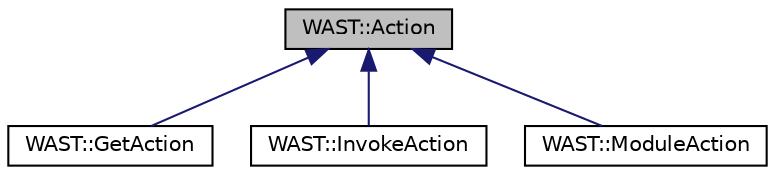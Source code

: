 digraph "WAST::Action"
{
  edge [fontname="Helvetica",fontsize="10",labelfontname="Helvetica",labelfontsize="10"];
  node [fontname="Helvetica",fontsize="10",shape=record];
  Node0 [label="WAST::Action",height=0.2,width=0.4,color="black", fillcolor="grey75", style="filled", fontcolor="black"];
  Node0 -> Node1 [dir="back",color="midnightblue",fontsize="10",style="solid",fontname="Helvetica"];
  Node1 [label="WAST::GetAction",height=0.2,width=0.4,color="black", fillcolor="white", style="filled",URL="$struct_w_a_s_t_1_1_get_action.html"];
  Node0 -> Node2 [dir="back",color="midnightblue",fontsize="10",style="solid",fontname="Helvetica"];
  Node2 [label="WAST::InvokeAction",height=0.2,width=0.4,color="black", fillcolor="white", style="filled",URL="$struct_w_a_s_t_1_1_invoke_action.html"];
  Node0 -> Node3 [dir="back",color="midnightblue",fontsize="10",style="solid",fontname="Helvetica"];
  Node3 [label="WAST::ModuleAction",height=0.2,width=0.4,color="black", fillcolor="white", style="filled",URL="$struct_w_a_s_t_1_1_module_action.html"];
}
